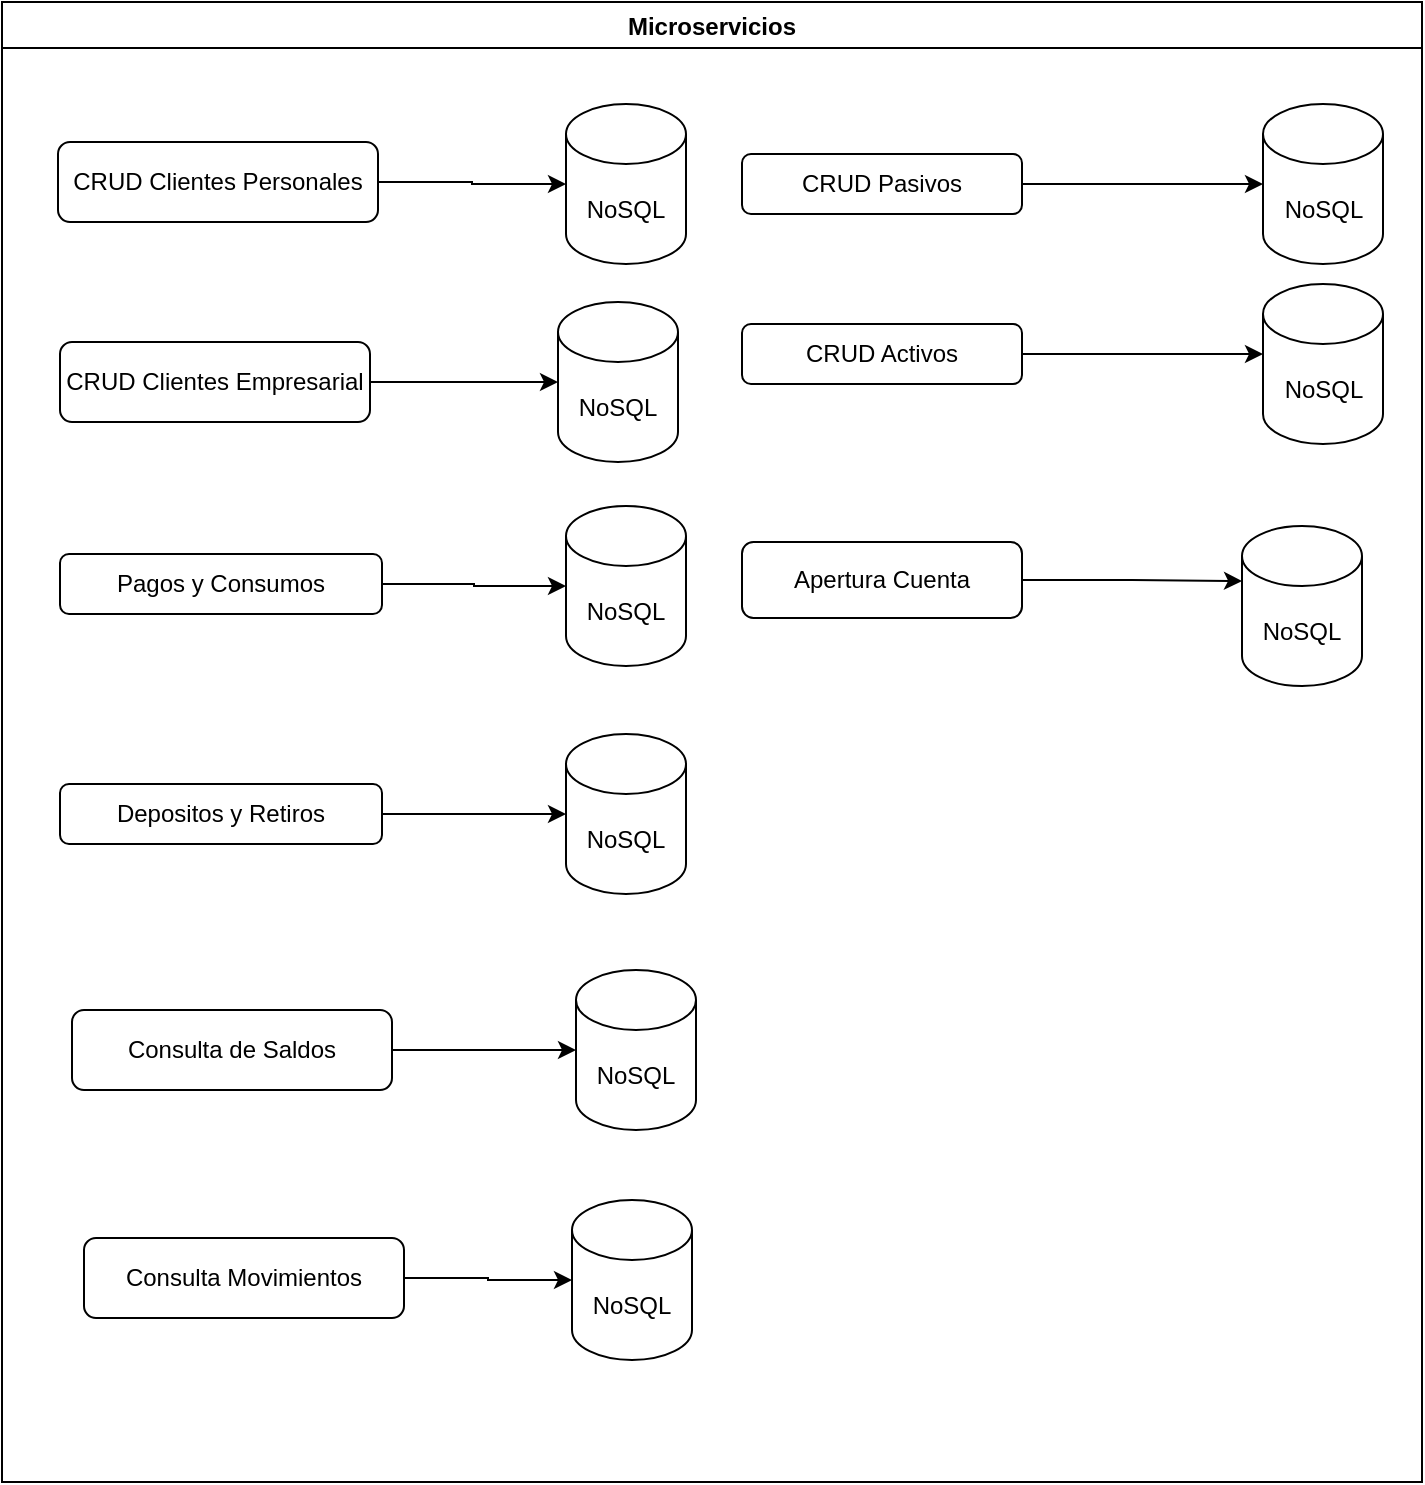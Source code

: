 <mxfile version="17.0.0" type="device"><diagram id="en0DbufeXcg1yaRG6ace" name="Page-1"><mxGraphModel dx="1483" dy="827" grid="1" gridSize="10" guides="1" tooltips="1" connect="1" arrows="1" fold="1" page="1" pageScale="1" pageWidth="827" pageHeight="1169" math="0" shadow="0"><root><mxCell id="0"/><mxCell id="1" parent="0"/><mxCell id="wyZln7ahXDTSM346pevL-25" value="Microservicios" style="swimlane;" vertex="1" parent="1"><mxGeometry x="110" y="72" width="710" height="740" as="geometry"/></mxCell><mxCell id="wyZln7ahXDTSM346pevL-46" style="edgeStyle=orthogonalEdgeStyle;rounded=0;orthogonalLoop=1;jettySize=auto;html=1;entryX=0;entryY=0.5;entryDx=0;entryDy=0;entryPerimeter=0;" edge="1" parent="wyZln7ahXDTSM346pevL-25" source="wyZln7ahXDTSM346pevL-23" target="wyZln7ahXDTSM346pevL-30"><mxGeometry relative="1" as="geometry"/></mxCell><mxCell id="wyZln7ahXDTSM346pevL-23" value="CRUD Clientes Personales" style="rounded=1;whiteSpace=wrap;html=1;" vertex="1" parent="wyZln7ahXDTSM346pevL-25"><mxGeometry x="28" y="70" width="160" height="40" as="geometry"/></mxCell><mxCell id="wyZln7ahXDTSM346pevL-37" style="edgeStyle=orthogonalEdgeStyle;rounded=0;orthogonalLoop=1;jettySize=auto;html=1;entryX=0;entryY=0.5;entryDx=0;entryDy=0;entryPerimeter=0;" edge="1" parent="wyZln7ahXDTSM346pevL-25" source="wyZln7ahXDTSM346pevL-24" target="wyZln7ahXDTSM346pevL-36"><mxGeometry relative="1" as="geometry"/></mxCell><mxCell id="wyZln7ahXDTSM346pevL-24" value="CRUD Clientes Empresarial" style="rounded=1;whiteSpace=wrap;html=1;" vertex="1" parent="wyZln7ahXDTSM346pevL-25"><mxGeometry x="29" y="170" width="155" height="40" as="geometry"/></mxCell><mxCell id="wyZln7ahXDTSM346pevL-41" style="edgeStyle=orthogonalEdgeStyle;rounded=0;orthogonalLoop=1;jettySize=auto;html=1;entryX=0;entryY=0.5;entryDx=0;entryDy=0;entryPerimeter=0;" edge="1" parent="wyZln7ahXDTSM346pevL-25" source="wyZln7ahXDTSM346pevL-26" target="wyZln7ahXDTSM346pevL-40"><mxGeometry relative="1" as="geometry"/></mxCell><mxCell id="wyZln7ahXDTSM346pevL-26" value="Consulta de Saldos" style="rounded=1;whiteSpace=wrap;html=1;" vertex="1" parent="wyZln7ahXDTSM346pevL-25"><mxGeometry x="35" y="504" width="160" height="40" as="geometry"/></mxCell><mxCell id="wyZln7ahXDTSM346pevL-44" style="edgeStyle=orthogonalEdgeStyle;rounded=0;orthogonalLoop=1;jettySize=auto;html=1;" edge="1" parent="wyZln7ahXDTSM346pevL-25" source="wyZln7ahXDTSM346pevL-27" target="wyZln7ahXDTSM346pevL-42"><mxGeometry relative="1" as="geometry"/></mxCell><mxCell id="wyZln7ahXDTSM346pevL-27" value="Consulta Movimientos" style="rounded=1;whiteSpace=wrap;html=1;" vertex="1" parent="wyZln7ahXDTSM346pevL-25"><mxGeometry x="41" y="618" width="160" height="40" as="geometry"/></mxCell><mxCell id="wyZln7ahXDTSM346pevL-34" style="edgeStyle=orthogonalEdgeStyle;rounded=0;orthogonalLoop=1;jettySize=auto;html=1;entryX=0;entryY=0.5;entryDx=0;entryDy=0;entryPerimeter=0;" edge="1" parent="wyZln7ahXDTSM346pevL-25" source="wyZln7ahXDTSM346pevL-28" target="wyZln7ahXDTSM346pevL-33"><mxGeometry relative="1" as="geometry"/></mxCell><mxCell id="wyZln7ahXDTSM346pevL-28" value="CRUD Pasivos" style="rounded=1;whiteSpace=wrap;html=1;" vertex="1" parent="wyZln7ahXDTSM346pevL-25"><mxGeometry x="370" y="76" width="140" height="30" as="geometry"/></mxCell><mxCell id="wyZln7ahXDTSM346pevL-39" style="edgeStyle=orthogonalEdgeStyle;rounded=0;orthogonalLoop=1;jettySize=auto;html=1;" edge="1" parent="wyZln7ahXDTSM346pevL-25" source="wyZln7ahXDTSM346pevL-29" target="wyZln7ahXDTSM346pevL-38"><mxGeometry relative="1" as="geometry"><Array as="points"><mxPoint x="507.5" y="176"/><mxPoint x="507.5" y="176"/></Array></mxGeometry></mxCell><mxCell id="wyZln7ahXDTSM346pevL-29" value="CRUD Activos" style="rounded=1;whiteSpace=wrap;html=1;" vertex="1" parent="wyZln7ahXDTSM346pevL-25"><mxGeometry x="370" y="161" width="140" height="30" as="geometry"/></mxCell><mxCell id="wyZln7ahXDTSM346pevL-30" value="NoSQL" style="shape=cylinder3;whiteSpace=wrap;html=1;boundedLbl=1;backgroundOutline=1;size=15;" vertex="1" parent="wyZln7ahXDTSM346pevL-25"><mxGeometry x="282" y="51" width="60" height="80" as="geometry"/></mxCell><mxCell id="wyZln7ahXDTSM346pevL-33" value="NoSQL" style="shape=cylinder3;whiteSpace=wrap;html=1;boundedLbl=1;backgroundOutline=1;size=15;" vertex="1" parent="wyZln7ahXDTSM346pevL-25"><mxGeometry x="630.5" y="51" width="60" height="80" as="geometry"/></mxCell><mxCell id="wyZln7ahXDTSM346pevL-36" value="NoSQL" style="shape=cylinder3;whiteSpace=wrap;html=1;boundedLbl=1;backgroundOutline=1;size=15;" vertex="1" parent="wyZln7ahXDTSM346pevL-25"><mxGeometry x="278" y="150" width="60" height="80" as="geometry"/></mxCell><mxCell id="wyZln7ahXDTSM346pevL-38" value="NoSQL" style="shape=cylinder3;whiteSpace=wrap;html=1;boundedLbl=1;backgroundOutline=1;size=15;" vertex="1" parent="wyZln7ahXDTSM346pevL-25"><mxGeometry x="630.5" y="141" width="60" height="80" as="geometry"/></mxCell><mxCell id="wyZln7ahXDTSM346pevL-40" value="NoSQL" style="shape=cylinder3;whiteSpace=wrap;html=1;boundedLbl=1;backgroundOutline=1;size=15;" vertex="1" parent="wyZln7ahXDTSM346pevL-25"><mxGeometry x="287" y="484" width="60" height="80" as="geometry"/></mxCell><mxCell id="wyZln7ahXDTSM346pevL-42" value="NoSQL" style="shape=cylinder3;whiteSpace=wrap;html=1;boundedLbl=1;backgroundOutline=1;size=15;" vertex="1" parent="wyZln7ahXDTSM346pevL-25"><mxGeometry x="285" y="599" width="60" height="80" as="geometry"/></mxCell><mxCell id="wyZln7ahXDTSM346pevL-54" style="edgeStyle=orthogonalEdgeStyle;rounded=0;orthogonalLoop=1;jettySize=auto;html=1;entryX=0;entryY=0.5;entryDx=0;entryDy=0;entryPerimeter=0;" edge="1" parent="wyZln7ahXDTSM346pevL-25" source="wyZln7ahXDTSM346pevL-47" target="wyZln7ahXDTSM346pevL-51"><mxGeometry relative="1" as="geometry"/></mxCell><mxCell id="wyZln7ahXDTSM346pevL-47" value="Pagos y Consumos" style="rounded=1;whiteSpace=wrap;html=1;" vertex="1" parent="wyZln7ahXDTSM346pevL-25"><mxGeometry x="29" y="276" width="161" height="30" as="geometry"/></mxCell><mxCell id="wyZln7ahXDTSM346pevL-53" style="edgeStyle=orthogonalEdgeStyle;rounded=0;orthogonalLoop=1;jettySize=auto;html=1;entryX=0;entryY=0.5;entryDx=0;entryDy=0;entryPerimeter=0;" edge="1" parent="wyZln7ahXDTSM346pevL-25" source="wyZln7ahXDTSM346pevL-48" target="wyZln7ahXDTSM346pevL-52"><mxGeometry relative="1" as="geometry"/></mxCell><mxCell id="wyZln7ahXDTSM346pevL-48" value="Depositos y Retiros" style="rounded=1;whiteSpace=wrap;html=1;" vertex="1" parent="wyZln7ahXDTSM346pevL-25"><mxGeometry x="29" y="391" width="161" height="30" as="geometry"/></mxCell><mxCell id="wyZln7ahXDTSM346pevL-56" style="edgeStyle=orthogonalEdgeStyle;rounded=0;orthogonalLoop=1;jettySize=auto;html=1;entryX=0;entryY=0;entryDx=0;entryDy=27.5;entryPerimeter=0;" edge="1" parent="wyZln7ahXDTSM346pevL-25" source="wyZln7ahXDTSM346pevL-50" target="wyZln7ahXDTSM346pevL-55"><mxGeometry relative="1" as="geometry"/></mxCell><mxCell id="wyZln7ahXDTSM346pevL-50" value="Apertura Cuenta" style="rounded=1;whiteSpace=wrap;html=1;" vertex="1" parent="wyZln7ahXDTSM346pevL-25"><mxGeometry x="370" y="270" width="140" height="38" as="geometry"/></mxCell><mxCell id="wyZln7ahXDTSM346pevL-51" value="NoSQL" style="shape=cylinder3;whiteSpace=wrap;html=1;boundedLbl=1;backgroundOutline=1;size=15;" vertex="1" parent="wyZln7ahXDTSM346pevL-25"><mxGeometry x="282" y="252" width="60" height="80" as="geometry"/></mxCell><mxCell id="wyZln7ahXDTSM346pevL-52" value="NoSQL" style="shape=cylinder3;whiteSpace=wrap;html=1;boundedLbl=1;backgroundOutline=1;size=15;" vertex="1" parent="wyZln7ahXDTSM346pevL-25"><mxGeometry x="282" y="366" width="60" height="80" as="geometry"/></mxCell><mxCell id="wyZln7ahXDTSM346pevL-55" value="NoSQL" style="shape=cylinder3;whiteSpace=wrap;html=1;boundedLbl=1;backgroundOutline=1;size=15;" vertex="1" parent="wyZln7ahXDTSM346pevL-25"><mxGeometry x="620" y="262" width="60" height="80" as="geometry"/></mxCell></root></mxGraphModel></diagram></mxfile>